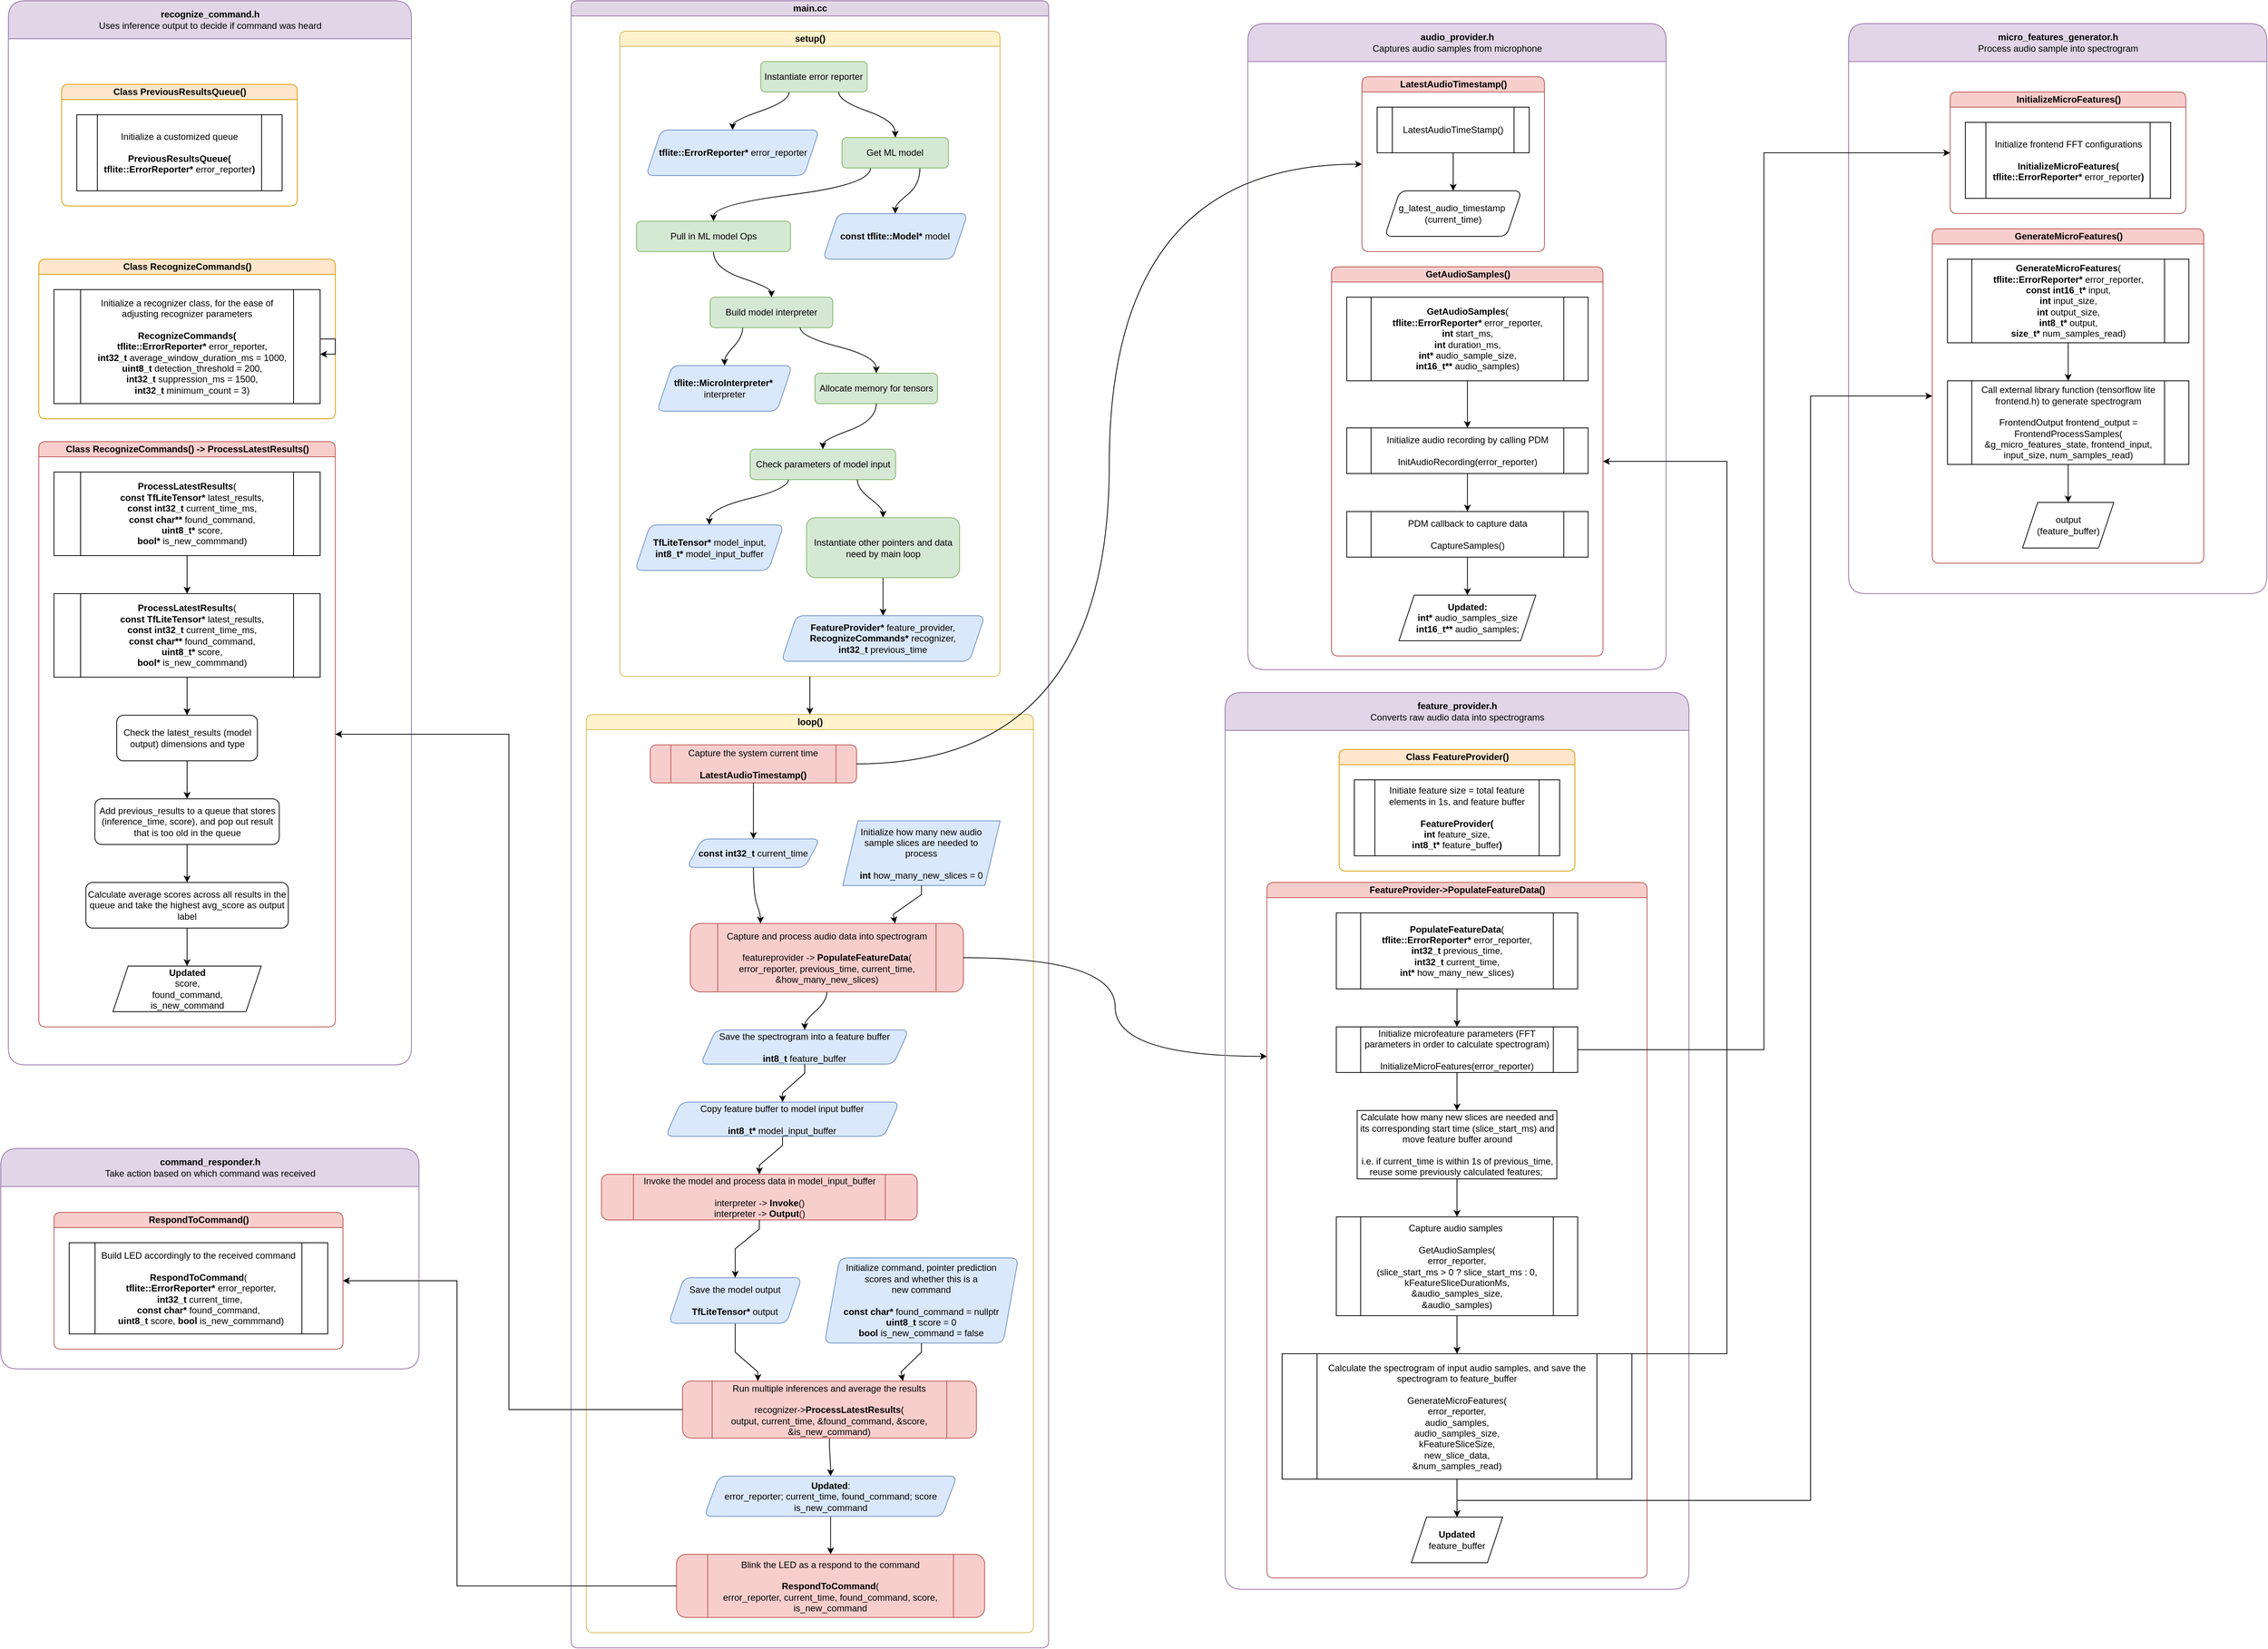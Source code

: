 <mxfile version="13.9.7" type="github" pages="2">
  <diagram id="BdJFewWl0ucDXXYkBtNL" name="Page-1">
    <mxGraphModel dx="4405" dy="1905" grid="1" gridSize="10" guides="1" tooltips="1" connect="1" arrows="1" fold="1" page="1" pageScale="1" pageWidth="850" pageHeight="1100" math="0" shadow="0">
      <root>
        <mxCell id="0" />
        <mxCell id="1" parent="0" />
        <mxCell id="KxusaVbQvA8CLVQLILRV-35" value="main.cc" style="swimlane;html=1;startSize=20;horizontal=1;childLayout=flowLayout;flowOrientation=north;resizable=0;interRankCellSpacing=50;containerType=tree;fillColor=#e1d5e7;strokeColor=#9673a6;rounded=1;" parent="1" vertex="1">
          <mxGeometry x="60" y="30" width="628" height="2167" as="geometry">
            <mxRectangle x="170" y="70" width="80" height="20" as="alternateBounds" />
          </mxGeometry>
        </mxCell>
        <mxCell id="KxusaVbQvA8CLVQLILRV-48" value="setup()" style="swimlane;html=1;startSize=20;horizontal=1;childLayout=flowLayout;flowOrientation=north;resizable=0;interRankCellSpacing=50;containerType=tree;direction=east;flipH=0;flipV=0;fillColor=#fff2cc;strokeColor=#d6b656;rounded=1;" parent="KxusaVbQvA8CLVQLILRV-35" vertex="1">
          <mxGeometry x="64" y="40" width="500" height="849" as="geometry">
            <mxRectangle x="20" y="40" width="70" height="20" as="alternateBounds" />
          </mxGeometry>
        </mxCell>
        <mxCell id="KxusaVbQvA8CLVQLILRV-151" style="edgeStyle=orthogonalEdgeStyle;orthogonalLoop=1;jettySize=auto;html=1;noEdgeStyle=1;orthogonal=1;curved=1;" parent="KxusaVbQvA8CLVQLILRV-48" source="KxusaVbQvA8CLVQLILRV-49" target="KxusaVbQvA8CLVQLILRV-150" edge="1">
          <mxGeometry relative="1" as="geometry">
            <Array as="points">
              <mxPoint x="222.85" y="92" />
              <mxPoint x="148.435" y="118" />
            </Array>
          </mxGeometry>
        </mxCell>
        <mxCell id="KxusaVbQvA8CLVQLILRV-49" value="Instantiate&amp;nbsp;error reporter" style="whiteSpace=wrap;html=1;imageAspect=1;fillColor=#d5e8d4;strokeColor=#82b366;rounded=1;" parent="KxusaVbQvA8CLVQLILRV-48" vertex="1">
          <mxGeometry x="185.35" y="40" width="140" height="40" as="geometry" />
        </mxCell>
        <mxCell id="KxusaVbQvA8CLVQLILRV-102" style="edgeStyle=orthogonalEdgeStyle;orthogonalLoop=1;jettySize=auto;html=1;noEdgeStyle=1;orthogonal=1;curved=1;" parent="KxusaVbQvA8CLVQLILRV-48" source="KxusaVbQvA8CLVQLILRV-75" target="KxusaVbQvA8CLVQLILRV-78" edge="1">
          <mxGeometry relative="1" as="geometry">
            <Array as="points">
              <mxPoint x="123.275" y="312" />
              <mxPoint x="199.475" y="338" />
            </Array>
          </mxGeometry>
        </mxCell>
        <mxCell id="KxusaVbQvA8CLVQLILRV-75" value="Pull in ML model Ops" style="whiteSpace=wrap;html=1;imageAspect=1;fillColor=#d5e8d4;strokeColor=#82b366;rounded=1;" parent="KxusaVbQvA8CLVQLILRV-48" vertex="1">
          <mxGeometry x="22.025" y="250" width="202.5" height="40" as="geometry" />
        </mxCell>
        <mxCell id="KxusaVbQvA8CLVQLILRV-160" style="edgeStyle=orthogonalEdgeStyle;orthogonalLoop=1;jettySize=auto;html=1;noEdgeStyle=1;orthogonal=1;curved=1;" parent="KxusaVbQvA8CLVQLILRV-48" source="KxusaVbQvA8CLVQLILRV-78" target="KxusaVbQvA8CLVQLILRV-159" edge="1">
          <mxGeometry relative="1" as="geometry">
            <Array as="points">
              <mxPoint x="161.663" y="402" />
              <mxPoint x="137.81" y="428" />
            </Array>
          </mxGeometry>
        </mxCell>
        <mxCell id="KxusaVbQvA8CLVQLILRV-78" value="Build model interpreter" style="whiteSpace=wrap;html=1;direction=west;imageAspect=1;fillColor=#d5e8d4;strokeColor=#82b366;rounded=1;" parent="KxusaVbQvA8CLVQLILRV-48" vertex="1">
          <mxGeometry x="118.85" y="350" width="161.25" height="40" as="geometry" />
        </mxCell>
        <mxCell id="KxusaVbQvA8CLVQLILRV-90" value="" style="edgeStyle=orthogonalEdgeStyle;orthogonalLoop=1;jettySize=auto;html=1;noEdgeStyle=1;orthogonal=1;curved=1;" parent="KxusaVbQvA8CLVQLILRV-48" source="KxusaVbQvA8CLVQLILRV-49" target="KxusaVbQvA8CLVQLILRV-91" edge="1">
          <mxGeometry relative="1" as="geometry">
            <Array as="points">
              <mxPoint x="287.85" y="92" />
              <mxPoint x="362.265" y="118" />
            </Array>
          </mxGeometry>
        </mxCell>
        <mxCell id="KxusaVbQvA8CLVQLILRV-101" style="edgeStyle=orthogonalEdgeStyle;orthogonalLoop=1;jettySize=auto;html=1;entryX=0.5;entryY=0;entryDx=0;entryDy=0;noEdgeStyle=1;orthogonal=1;curved=1;" parent="KxusaVbQvA8CLVQLILRV-48" source="KxusaVbQvA8CLVQLILRV-91" target="KxusaVbQvA8CLVQLILRV-75" edge="1">
          <mxGeometry relative="1" as="geometry">
            <Array as="points">
              <mxPoint x="329.765" y="202" />
              <mxPoint x="123.275" y="228" />
            </Array>
          </mxGeometry>
        </mxCell>
        <mxCell id="KxusaVbQvA8CLVQLILRV-158" style="edgeStyle=orthogonalEdgeStyle;orthogonalLoop=1;jettySize=auto;html=1;noEdgeStyle=1;orthogonal=1;curved=1;" parent="KxusaVbQvA8CLVQLILRV-48" source="KxusaVbQvA8CLVQLILRV-91" target="KxusaVbQvA8CLVQLILRV-156" edge="1">
          <mxGeometry relative="1" as="geometry">
            <Array as="points">
              <mxPoint x="394.765" y="202" />
              <mxPoint x="362.265" y="228" />
            </Array>
          </mxGeometry>
        </mxCell>
        <mxCell id="KxusaVbQvA8CLVQLILRV-91" value="Get ML model" style="whiteSpace=wrap;html=1;imageAspect=1;fillColor=#d5e8d4;strokeColor=#82b366;rounded=1;" parent="KxusaVbQvA8CLVQLILRV-48" vertex="1">
          <mxGeometry x="292.265" y="140" width="140" height="40" as="geometry" />
        </mxCell>
        <mxCell id="KxusaVbQvA8CLVQLILRV-110" style="edgeStyle=orthogonalEdgeStyle;orthogonalLoop=1;jettySize=auto;html=1;noEdgeStyle=1;orthogonal=1;curved=1;" parent="KxusaVbQvA8CLVQLILRV-48" source="KxusaVbQvA8CLVQLILRV-78" target="KxusaVbQvA8CLVQLILRV-111" edge="1">
          <mxGeometry relative="1" as="geometry">
            <mxPoint x="4309.23" y="7710" as="sourcePoint" />
            <Array as="points">
              <mxPoint x="237.288" y="402" />
              <mxPoint x="337.34" y="428" />
            </Array>
          </mxGeometry>
        </mxCell>
        <mxCell id="KxusaVbQvA8CLVQLILRV-111" value="Allocate memory for tensors" style="whiteSpace=wrap;html=1;direction=west;imageAspect=1;fillColor=#d5e8d4;strokeColor=#82b366;rounded=1;" parent="KxusaVbQvA8CLVQLILRV-48" vertex="1">
          <mxGeometry x="256.715" y="450" width="161.25" height="40" as="geometry" />
        </mxCell>
        <mxCell id="KxusaVbQvA8CLVQLILRV-112" style="edgeStyle=orthogonalEdgeStyle;orthogonalLoop=1;jettySize=auto;html=1;noEdgeStyle=1;orthogonal=1;curved=1;" parent="KxusaVbQvA8CLVQLILRV-48" source="KxusaVbQvA8CLVQLILRV-111" target="KxusaVbQvA8CLVQLILRV-113" edge="1">
          <mxGeometry relative="1" as="geometry">
            <mxPoint x="4289.23" y="7760" as="sourcePoint" />
            <Array as="points">
              <mxPoint x="337.34" y="512" />
              <mxPoint x="267.132" y="538" />
            </Array>
          </mxGeometry>
        </mxCell>
        <mxCell id="KxusaVbQvA8CLVQLILRV-163" style="edgeStyle=orthogonalEdgeStyle;orthogonalLoop=1;jettySize=auto;html=1;noEdgeStyle=1;orthogonal=1;curved=1;" parent="KxusaVbQvA8CLVQLILRV-48" source="KxusaVbQvA8CLVQLILRV-113" target="KxusaVbQvA8CLVQLILRV-161" edge="1">
          <mxGeometry relative="1" as="geometry">
            <Array as="points">
              <mxPoint x="221.819" y="602" />
              <mxPoint x="117.81" y="628" />
            </Array>
          </mxGeometry>
        </mxCell>
        <mxCell id="KxusaVbQvA8CLVQLILRV-113" value="Check parameters of model input" style="whiteSpace=wrap;html=1;direction=west;imageAspect=1;fillColor=#d5e8d4;strokeColor=#82b366;rounded=1;" parent="KxusaVbQvA8CLVQLILRV-48" vertex="1">
          <mxGeometry x="171.507" y="550" width="191.25" height="40" as="geometry" />
        </mxCell>
        <mxCell id="KxusaVbQvA8CLVQLILRV-114" style="edgeStyle=orthogonalEdgeStyle;orthogonalLoop=1;jettySize=auto;html=1;noEdgeStyle=1;orthogonal=1;curved=1;" parent="KxusaVbQvA8CLVQLILRV-48" source="KxusaVbQvA8CLVQLILRV-113" target="KxusaVbQvA8CLVQLILRV-115" edge="1">
          <mxGeometry relative="1" as="geometry">
            <mxPoint x="4269.23" y="7810" as="sourcePoint" />
            <Array as="points">
              <mxPoint x="312.444" y="602" />
              <mxPoint x="346.245" y="628" />
            </Array>
          </mxGeometry>
        </mxCell>
        <mxCell id="KxusaVbQvA8CLVQLILRV-165" style="edgeStyle=orthogonalEdgeStyle;orthogonalLoop=1;jettySize=auto;html=1;noEdgeStyle=1;orthogonal=1;curved=1;" parent="KxusaVbQvA8CLVQLILRV-48" source="KxusaVbQvA8CLVQLILRV-115" target="KxusaVbQvA8CLVQLILRV-164" edge="1">
          <mxGeometry relative="1" as="geometry">
            <Array as="points">
              <mxPoint x="346.245" y="731" />
              <mxPoint x="346.245" y="757" />
            </Array>
          </mxGeometry>
        </mxCell>
        <mxCell id="KxusaVbQvA8CLVQLILRV-115" value="Instantiate other pointers and data need by main loop" style="html=1;direction=west;whiteSpace=wrap;imageAspect=1;fillColor=#d5e8d4;strokeColor=#82b366;rounded=1;" parent="KxusaVbQvA8CLVQLILRV-48" vertex="1">
          <mxGeometry x="245.62" y="640" width="201.25" height="79" as="geometry" />
        </mxCell>
        <mxCell id="KxusaVbQvA8CLVQLILRV-150" value="&lt;b&gt;tflite::ErrorReporter* &lt;/b&gt;error_reporter" style="shape=parallelogram;perimeter=parallelogramPerimeter;whiteSpace=wrap;html=1;fixedSize=1;fillColor=#dae8fc;strokeColor=#6c8ebf;rounded=1;" parent="KxusaVbQvA8CLVQLILRV-48" vertex="1">
          <mxGeometry x="34.605" y="130" width="227.66" height="60" as="geometry" />
        </mxCell>
        <mxCell id="KxusaVbQvA8CLVQLILRV-156" value="&lt;b&gt;const tflite::Model*&lt;/b&gt; model" style="shape=parallelogram;perimeter=parallelogramPerimeter;whiteSpace=wrap;html=1;fixedSize=1;fillColor=#dae8fc;strokeColor=#6c8ebf;rounded=1;" parent="KxusaVbQvA8CLVQLILRV-48" vertex="1">
          <mxGeometry x="267.105" y="240" width="190.32" height="60" as="geometry" />
        </mxCell>
        <mxCell id="KxusaVbQvA8CLVQLILRV-159" value="&lt;b&gt;tflite::MicroInterpreter*&amp;nbsp;&lt;br&gt;&lt;/b&gt;interpreter" style="shape=parallelogram;perimeter=parallelogramPerimeter;whiteSpace=wrap;html=1;fixedSize=1;fillColor=#dae8fc;strokeColor=#6c8ebf;rounded=1;" parent="KxusaVbQvA8CLVQLILRV-48" vertex="1">
          <mxGeometry x="48.905" y="440" width="177.81" height="60" as="geometry" />
        </mxCell>
        <mxCell id="KxusaVbQvA8CLVQLILRV-161" value="&lt;b&gt;TfLiteTensor*&lt;/b&gt; model_input,&lt;br&gt;&lt;b&gt;int8_t*&lt;/b&gt; model_input_buffer" style="shape=parallelogram;perimeter=parallelogramPerimeter;whiteSpace=wrap;html=1;fixedSize=1;fillColor=#dae8fc;strokeColor=#6c8ebf;rounded=1;" parent="KxusaVbQvA8CLVQLILRV-48" vertex="1">
          <mxGeometry x="20" y="649.5" width="195.62" height="60" as="geometry" />
        </mxCell>
        <mxCell id="KxusaVbQvA8CLVQLILRV-164" value="&lt;b&gt;FeatureProvider*&lt;/b&gt; feature_provider,&lt;br&gt;&lt;b&gt;RecognizeCommands*&lt;/b&gt; recognizer,&lt;br&gt;&lt;b&gt;int32_t&lt;/b&gt; previous_time" style="shape=parallelogram;perimeter=parallelogramPerimeter;whiteSpace=wrap;html=1;fixedSize=1;fillColor=#dae8fc;strokeColor=#6c8ebf;rounded=1;" parent="KxusaVbQvA8CLVQLILRV-48" vertex="1">
          <mxGeometry x="212.49" y="769" width="267.51" height="60" as="geometry" />
        </mxCell>
        <mxCell id="oJmprfa5DRlbVGLE-ODA-128" value="" style="edgeStyle=orthogonalEdgeStyle;rounded=0;orthogonalLoop=1;jettySize=auto;html=1;noEdgeStyle=1;orthogonal=1;" edge="1" source="KxusaVbQvA8CLVQLILRV-48" target="oJmprfa5DRlbVGLE-ODA-129" parent="KxusaVbQvA8CLVQLILRV-35">
          <mxGeometry relative="1" as="geometry">
            <Array as="points">
              <mxPoint x="314" y="901" />
              <mxPoint x="314" y="927" />
            </Array>
          </mxGeometry>
        </mxCell>
        <mxCell id="oJmprfa5DRlbVGLE-ODA-129" value="loop()" style="swimlane;html=1;startSize=20;horizontal=1;childLayout=flowLayout;flowOrientation=north;resizable=0;interRankCellSpacing=50;containerType=tree;direction=east;flipH=0;flipV=0;fillColor=#fff2cc;strokeColor=#d6b656;rounded=1;" vertex="1" parent="KxusaVbQvA8CLVQLILRV-35">
          <mxGeometry x="20" y="939" width="588" height="1208" as="geometry">
            <mxRectangle x="235" y="939" width="70" height="20" as="alternateBounds" />
          </mxGeometry>
        </mxCell>
        <mxCell id="KxusaVbQvA8CLVQLILRV-132" value="Capture the system current time&lt;br&gt;&lt;br&gt;&lt;b&gt;LatestAudioTimestamp()&lt;/b&gt;" style="shape=process;whiteSpace=wrap;html=1;backgroundOutline=1;fillColor=#f8cecc;strokeColor=#b85450;rounded=1;" parent="oJmprfa5DRlbVGLE-ODA-129" vertex="1">
          <mxGeometry x="84.165" y="40" width="271.25" height="50" as="geometry" />
        </mxCell>
        <mxCell id="KxusaVbQvA8CLVQLILRV-137" value="&lt;b&gt;const int32_t&lt;/b&gt; current_time" style="shape=parallelogram;perimeter=parallelogramPerimeter;whiteSpace=wrap;html=1;fixedSize=1;fillColor=#dae8fc;strokeColor=#6c8ebf;rounded=1;" parent="oJmprfa5DRlbVGLE-ODA-129" vertex="1">
          <mxGeometry x="132.29" y="163.75" width="175" height="37.5" as="geometry" />
        </mxCell>
        <mxCell id="oJmprfa5DRlbVGLE-ODA-47" value="Initialize how many new audio &lt;br&gt;sample slices are needed to &lt;br&gt;process&lt;br&gt;&lt;b&gt;&lt;br&gt;int&lt;/b&gt;&lt;span&gt;&amp;nbsp;how_many_new_slices = 0&lt;/span&gt;" style="shape=parallelogram;perimeter=parallelogramPerimeter;whiteSpace=wrap;html=1;fixedSize=1;fillColor=#dae8fc;strokeColor=#6c8ebf;" vertex="1" parent="oJmprfa5DRlbVGLE-ODA-129">
          <mxGeometry x="337.29" y="140" width="206.88" height="85" as="geometry" />
        </mxCell>
        <mxCell id="KxusaVbQvA8CLVQLILRV-142" value="Capture and process audio data into spectrogram&lt;br&gt;&lt;br&gt;featureprovider -&amp;gt; &lt;b&gt;PopulateFeatureData&lt;/b&gt;(&lt;br&gt;error_reporter, previous_time, current_time, &amp;amp;how_many_new_slices)" style="shape=process;whiteSpace=wrap;html=1;backgroundOutline=1;fillColor=#f8cecc;strokeColor=#b85450;rounded=1;" parent="oJmprfa5DRlbVGLE-ODA-129" vertex="1">
          <mxGeometry x="136.762" y="275" width="359.18" height="90" as="geometry" />
        </mxCell>
        <mxCell id="KxusaVbQvA8CLVQLILRV-146" value="Save the spectrogram into a feature buffer&lt;br&gt;&lt;b&gt;&lt;br&gt;int8_t&lt;/b&gt; feature_buffer" style="shape=parallelogram;perimeter=parallelogramPerimeter;whiteSpace=wrap;html=1;fixedSize=1;fillColor=#dae8fc;strokeColor=#6c8ebf;rounded=1;" parent="oJmprfa5DRlbVGLE-ODA-129" vertex="1">
          <mxGeometry x="150.325" y="415" width="273.76" height="45" as="geometry" />
        </mxCell>
        <mxCell id="oJmprfa5DRlbVGLE-ODA-39" value="Copy feature buffer to model input buffer&lt;br&gt;&lt;b&gt;&lt;br&gt;int8_t*&lt;/b&gt; model_input_buffer" style="shape=parallelogram;perimeter=parallelogramPerimeter;whiteSpace=wrap;html=1;fixedSize=1;fillColor=#dae8fc;strokeColor=#6c8ebf;rounded=1;" vertex="1" parent="oJmprfa5DRlbVGLE-ODA-129">
          <mxGeometry x="104.414" y="510" width="307.29" height="45" as="geometry" />
        </mxCell>
        <mxCell id="oJmprfa5DRlbVGLE-ODA-27" value="Invoke the model and process data in model_input_buffer&lt;br&gt;&lt;br&gt;interpreter -&amp;gt; &lt;b&gt;Invoke&lt;/b&gt;()&lt;br&gt;interpreter -&amp;gt;&amp;nbsp;&lt;b&gt;Output&lt;/b&gt;&lt;font color=&quot;#660000&quot;&gt;(&lt;/font&gt;)" style="shape=process;whiteSpace=wrap;html=1;backgroundOutline=1;fillColor=#f8cecc;strokeColor=#b85450;rounded=1;" vertex="1" parent="oJmprfa5DRlbVGLE-ODA-129">
          <mxGeometry x="20" y="605" width="415.17" height="60" as="geometry" />
        </mxCell>
        <mxCell id="oJmprfa5DRlbVGLE-ODA-158" style="edgeStyle=orthogonalEdgeStyle;rounded=0;orthogonalLoop=1;jettySize=auto;html=1;noEdgeStyle=1;orthogonal=1;" edge="1" parent="oJmprfa5DRlbVGLE-ODA-129" source="oJmprfa5DRlbVGLE-ODA-33" target="oJmprfa5DRlbVGLE-ODA-157">
          <mxGeometry relative="1" as="geometry">
            <Array as="points">
              <mxPoint x="195.85" y="839" />
              <mxPoint x="225.65" y="865" />
            </Array>
          </mxGeometry>
        </mxCell>
        <mxCell id="oJmprfa5DRlbVGLE-ODA-33" value="Save the model output&lt;br&gt;&lt;br&gt;&lt;b&gt;TfLiteTensor*&amp;nbsp;&lt;/b&gt;output" style="shape=parallelogram;perimeter=parallelogramPerimeter;whiteSpace=wrap;html=1;fixedSize=1;fillColor=#dae8fc;strokeColor=#6c8ebf;rounded=1;" vertex="1" parent="oJmprfa5DRlbVGLE-ODA-129">
          <mxGeometry x="108.35" y="741" width="175" height="60" as="geometry" />
        </mxCell>
        <mxCell id="KxusaVbQvA8CLVQLILRV-138" style="edgeStyle=orthogonalEdgeStyle;orthogonalLoop=1;jettySize=auto;html=1;noEdgeStyle=1;orthogonal=1;curved=1;" parent="oJmprfa5DRlbVGLE-ODA-129" source="KxusaVbQvA8CLVQLILRV-132" target="KxusaVbQvA8CLVQLILRV-137" edge="1">
          <mxGeometry relative="1" as="geometry">
            <Array as="points">
              <mxPoint x="219.79" y="102" />
              <mxPoint x="219.79" y="128" />
            </Array>
          </mxGeometry>
        </mxCell>
        <mxCell id="KxusaVbQvA8CLVQLILRV-143" style="edgeStyle=orthogonalEdgeStyle;orthogonalLoop=1;jettySize=auto;html=1;noEdgeStyle=1;orthogonal=1;curved=1;" parent="oJmprfa5DRlbVGLE-ODA-129" source="KxusaVbQvA8CLVQLILRV-137" target="KxusaVbQvA8CLVQLILRV-142" edge="1">
          <mxGeometry relative="1" as="geometry">
            <Array as="points">
              <mxPoint x="219.79" y="237" />
              <mxPoint x="229.057" y="263" />
            </Array>
          </mxGeometry>
        </mxCell>
        <mxCell id="oJmprfa5DRlbVGLE-ODA-48" style="edgeStyle=orthogonalEdgeStyle;rounded=0;orthogonalLoop=1;jettySize=auto;html=1;entryX=0.75;entryY=0;entryDx=0;entryDy=0;noEdgeStyle=1;orthogonal=1;" edge="1" parent="oJmprfa5DRlbVGLE-ODA-129" source="oJmprfa5DRlbVGLE-ODA-47" target="KxusaVbQvA8CLVQLILRV-142">
          <mxGeometry relative="1" as="geometry">
            <Array as="points">
              <mxPoint x="440.73" y="237" />
              <mxPoint x="403.647" y="263" />
            </Array>
          </mxGeometry>
        </mxCell>
        <mxCell id="KxusaVbQvA8CLVQLILRV-147" style="edgeStyle=orthogonalEdgeStyle;orthogonalLoop=1;jettySize=auto;html=1;noEdgeStyle=1;orthogonal=1;curved=1;" parent="oJmprfa5DRlbVGLE-ODA-129" source="KxusaVbQvA8CLVQLILRV-142" target="KxusaVbQvA8CLVQLILRV-146" edge="1">
          <mxGeometry relative="1" as="geometry">
            <Array as="points">
              <mxPoint x="316.352" y="377" />
              <mxPoint x="287.205" y="403" />
            </Array>
          </mxGeometry>
        </mxCell>
        <mxCell id="oJmprfa5DRlbVGLE-ODA-28" style="edgeStyle=orthogonalEdgeStyle;rounded=0;orthogonalLoop=1;jettySize=auto;html=1;noEdgeStyle=1;orthogonal=1;" edge="1" parent="oJmprfa5DRlbVGLE-ODA-129" source="KxusaVbQvA8CLVQLILRV-146" target="oJmprfa5DRlbVGLE-ODA-39">
          <mxGeometry relative="1" as="geometry">
            <mxPoint x="10742.027" y="10050" as="targetPoint" />
            <Array as="points">
              <mxPoint x="287.205" y="472" />
              <mxPoint x="258.059" y="498" />
            </Array>
          </mxGeometry>
        </mxCell>
        <mxCell id="oJmprfa5DRlbVGLE-ODA-46" style="edgeStyle=orthogonalEdgeStyle;rounded=0;orthogonalLoop=1;jettySize=auto;html=1;noEdgeStyle=1;orthogonal=1;" edge="1" parent="oJmprfa5DRlbVGLE-ODA-129" source="oJmprfa5DRlbVGLE-ODA-39" target="oJmprfa5DRlbVGLE-ODA-27">
          <mxGeometry relative="1" as="geometry">
            <Array as="points">
              <mxPoint x="258.059" y="567" />
              <mxPoint x="227.585" y="593" />
            </Array>
          </mxGeometry>
        </mxCell>
        <mxCell id="oJmprfa5DRlbVGLE-ODA-29" style="edgeStyle=orthogonalEdgeStyle;rounded=0;orthogonalLoop=1;jettySize=auto;html=1;noEdgeStyle=1;orthogonal=1;entryX=0.5;entryY=0;entryDx=0;entryDy=0;" edge="1" target="oJmprfa5DRlbVGLE-ODA-33" source="oJmprfa5DRlbVGLE-ODA-27" parent="oJmprfa5DRlbVGLE-ODA-129">
          <mxGeometry relative="1" as="geometry">
            <mxPoint x="11147.027" y="11305" as="sourcePoint" />
            <Array as="points">
              <mxPoint x="227.585" y="677" />
              <mxPoint x="195.85" y="703" />
            </Array>
          </mxGeometry>
        </mxCell>
        <mxCell id="oJmprfa5DRlbVGLE-ODA-165" style="edgeStyle=orthogonalEdgeStyle;rounded=0;orthogonalLoop=1;jettySize=auto;html=1;noEdgeStyle=1;orthogonal=1;" edge="1" parent="oJmprfa5DRlbVGLE-ODA-129" source="oJmprfa5DRlbVGLE-ODA-157" target="oJmprfa5DRlbVGLE-ODA-163">
          <mxGeometry relative="1" as="geometry">
            <Array as="points">
              <mxPoint x="319.767" y="964" />
              <mxPoint x="321.244" y="990" />
            </Array>
          </mxGeometry>
        </mxCell>
        <mxCell id="oJmprfa5DRlbVGLE-ODA-157" value="Run multiple inferences and average the results&lt;br&gt;&lt;br&gt;recognizer-&amp;gt;&lt;b&gt;ProcessLatestResults&lt;/b&gt;(&lt;br&gt;output, current_time, &amp;amp;found_command, &amp;amp;score, &amp;amp;is_new_command)" style="shape=process;whiteSpace=wrap;html=1;backgroundOutline=1;fillColor=#f8cecc;strokeColor=#b85450;rounded=1;" vertex="1" parent="oJmprfa5DRlbVGLE-ODA-129">
          <mxGeometry x="126.532" y="877" width="386.47" height="75" as="geometry" />
        </mxCell>
        <mxCell id="oJmprfa5DRlbVGLE-ODA-160" style="edgeStyle=orthogonalEdgeStyle;rounded=0;orthogonalLoop=1;jettySize=auto;html=1;entryX=0.75;entryY=0;entryDx=0;entryDy=0;noEdgeStyle=1;orthogonal=1;" edge="1" parent="oJmprfa5DRlbVGLE-ODA-129" source="oJmprfa5DRlbVGLE-ODA-159" target="oJmprfa5DRlbVGLE-ODA-157">
          <mxGeometry relative="1" as="geometry">
            <Array as="points">
              <mxPoint x="440.73" y="839" />
              <mxPoint x="413.885" y="865" />
            </Array>
          </mxGeometry>
        </mxCell>
        <mxCell id="oJmprfa5DRlbVGLE-ODA-159" value="Initialize command, pointer prediction &lt;br&gt;scores and whether this is a &lt;br&gt;new command&lt;br&gt;&lt;br&gt;&lt;b&gt;const char* &lt;/b&gt;found_command = nullptr&lt;br&gt;&lt;b&gt;uint8_t &lt;/b&gt;score = 0&lt;br&gt;&lt;b&gt;bool &lt;/b&gt;is_new_command = false" style="shape=parallelogram;perimeter=parallelogramPerimeter;whiteSpace=wrap;html=1;fixedSize=1;fillColor=#dae8fc;strokeColor=#6c8ebf;rounded=1;" vertex="1" parent="oJmprfa5DRlbVGLE-ODA-129">
          <mxGeometry x="313.35" y="715" width="254.76" height="112" as="geometry" />
        </mxCell>
        <mxCell id="oJmprfa5DRlbVGLE-ODA-167" style="edgeStyle=orthogonalEdgeStyle;rounded=0;orthogonalLoop=1;jettySize=auto;html=1;noEdgeStyle=1;orthogonal=1;" edge="1" parent="oJmprfa5DRlbVGLE-ODA-129" source="oJmprfa5DRlbVGLE-ODA-163" target="oJmprfa5DRlbVGLE-ODA-166">
          <mxGeometry relative="1" as="geometry">
            <Array as="points">
              <mxPoint x="321.244" y="1067" />
              <mxPoint x="321.244" y="1093" />
            </Array>
          </mxGeometry>
        </mxCell>
        <mxCell id="oJmprfa5DRlbVGLE-ODA-163" value="&lt;b&gt;Updated&lt;/b&gt;:&lt;br&gt;error_reporter; current_time, found_command; score&lt;br&gt;is_new_command" style="shape=parallelogram;perimeter=parallelogramPerimeter;whiteSpace=wrap;html=1;fixedSize=1;fillColor=#dae8fc;strokeColor=#6c8ebf;rounded=1;" vertex="1" parent="oJmprfa5DRlbVGLE-ODA-129">
          <mxGeometry x="154.989" y="1002" width="332.51" height="53" as="geometry" />
        </mxCell>
        <mxCell id="oJmprfa5DRlbVGLE-ODA-166" value="Blink the LED as a respond to the command&lt;br&gt;&lt;br&gt;&lt;b&gt;RespondToCommand&lt;/b&gt;( &lt;br&gt;error_reporter, current_time, found_command, score, is_new_command" style="shape=process;whiteSpace=wrap;html=1;backgroundOutline=1;fillColor=#f8cecc;strokeColor=#b85450;rounded=1;" vertex="1" parent="oJmprfa5DRlbVGLE-ODA-129">
          <mxGeometry x="118.639" y="1105" width="405.21" height="83" as="geometry" />
        </mxCell>
        <mxCell id="Z6s_irhGgKES5QOKB3Jn-21" value="audio_provider.h&lt;br&gt;&lt;span style=&quot;font-weight: normal&quot;&gt;Captures audio samples from microphone&lt;/span&gt;" style="swimlane;html=1;startSize=50;horizontal=1;containerType=tree;align=center;fillColor=#e1d5e7;strokeColor=#9673a6;rounded=1;" parent="1" vertex="1">
          <mxGeometry x="950" y="60" width="550" height="850" as="geometry">
            <mxRectangle x="870" y="80" width="130" height="20" as="alternateBounds" />
          </mxGeometry>
        </mxCell>
        <mxCell id="Z6s_irhGgKES5QOKB3Jn-37" value="LatestAudioTimestamp()" style="swimlane;html=1;startSize=20;horizontal=1;childLayout=flowLayout;flowOrientation=north;resizable=0;interRankCellSpacing=50;containerType=tree;align=center;fillColor=#f8cecc;strokeColor=#b85450;rounded=1;" parent="Z6s_irhGgKES5QOKB3Jn-21" vertex="1">
          <mxGeometry x="150" y="70" width="240" height="230" as="geometry">
            <mxRectangle x="30" y="45" width="170" height="20" as="alternateBounds" />
          </mxGeometry>
        </mxCell>
        <mxCell id="Z6s_irhGgKES5QOKB3Jn-50" value="g_latest_audio_timestamp&amp;nbsp;&lt;br&gt;(current_time)" style="shape=parallelogram;perimeter=parallelogramPerimeter;whiteSpace=wrap;html=1;fixedSize=1;align=center;rounded=1;" parent="Z6s_irhGgKES5QOKB3Jn-37" vertex="1">
          <mxGeometry x="30" y="150" width="180" height="60" as="geometry" />
        </mxCell>
        <mxCell id="oJmprfa5DRlbVGLE-ODA-193" style="edgeStyle=orthogonalEdgeStyle;rounded=0;orthogonalLoop=1;jettySize=auto;html=1;entryX=0.5;entryY=0;entryDx=0;entryDy=0;noEdgeStyle=1;orthogonal=1;" edge="1" parent="Z6s_irhGgKES5QOKB3Jn-37" source="oJmprfa5DRlbVGLE-ODA-191" target="Z6s_irhGgKES5QOKB3Jn-50">
          <mxGeometry relative="1" as="geometry">
            <Array as="points">
              <mxPoint x="120" y="112" />
              <mxPoint x="120" y="138" />
            </Array>
          </mxGeometry>
        </mxCell>
        <mxCell id="oJmprfa5DRlbVGLE-ODA-191" value="LatestAudioTimeStamp()" style="shape=process;whiteSpace=wrap;html=1;backgroundOutline=1;" vertex="1" parent="Z6s_irhGgKES5QOKB3Jn-37">
          <mxGeometry x="20" y="40" width="200" height="60" as="geometry" />
        </mxCell>
        <mxCell id="Z6s_irhGgKES5QOKB3Jn-51" value="GetAudioSamples()" style="swimlane;html=1;startSize=20;horizontal=1;childLayout=flowLayout;flowOrientation=north;resizable=0;interRankCellSpacing=50;containerType=tree;align=center;fillColor=#f8cecc;strokeColor=#b85450;rounded=1;" parent="Z6s_irhGgKES5QOKB3Jn-21" vertex="1">
          <mxGeometry x="110" y="320" width="357" height="512" as="geometry">
            <mxRectangle x="30" y="105" width="140" height="20" as="alternateBounds" />
          </mxGeometry>
        </mxCell>
        <mxCell id="oJmprfa5DRlbVGLE-ODA-175" value="&lt;b&gt;GetAudioSamples&lt;/b&gt;(&lt;br&gt;&lt;b&gt;tflite::ErrorReporter*&amp;nbsp;&lt;/b&gt;error_reporter, &lt;br&gt;&lt;b&gt;int&amp;nbsp;&lt;/b&gt;start_ms, &lt;br&gt;&lt;b&gt;int&amp;nbsp;&lt;/b&gt;duration_ms, &lt;br&gt;&lt;b&gt;int*&amp;nbsp;&lt;/b&gt;audio_sample_size, &lt;br&gt;&lt;b&gt;int16_t**&amp;nbsp;&lt;/b&gt;audio_samples)" style="shape=process;whiteSpace=wrap;html=1;backgroundOutline=1;" vertex="1" parent="Z6s_irhGgKES5QOKB3Jn-51">
          <mxGeometry x="20" y="40" width="317.42" height="110" as="geometry" />
        </mxCell>
        <mxCell id="oJmprfa5DRlbVGLE-ODA-182" value="PDM callback to capture data&lt;br&gt;&lt;br&gt;CaptureSamples()" style="shape=process;whiteSpace=wrap;html=1;backgroundOutline=1;" vertex="1" parent="Z6s_irhGgKES5QOKB3Jn-51">
          <mxGeometry x="20" y="322" width="317.42" height="60" as="geometry" />
        </mxCell>
        <mxCell id="oJmprfa5DRlbVGLE-ODA-189" value="" style="edgeStyle=orthogonalEdgeStyle;rounded=0;orthogonalLoop=1;jettySize=auto;html=1;noEdgeStyle=1;orthogonal=1;" edge="1" source="oJmprfa5DRlbVGLE-ODA-175" target="oJmprfa5DRlbVGLE-ODA-190" parent="Z6s_irhGgKES5QOKB3Jn-51">
          <mxGeometry relative="1" as="geometry">
            <Array as="points">
              <mxPoint x="178.71" y="174" />
              <mxPoint x="178.71" y="200" />
            </Array>
          </mxGeometry>
        </mxCell>
        <mxCell id="oJmprfa5DRlbVGLE-ODA-196" style="edgeStyle=orthogonalEdgeStyle;rounded=0;orthogonalLoop=1;jettySize=auto;html=1;noEdgeStyle=1;orthogonal=1;" edge="1" parent="Z6s_irhGgKES5QOKB3Jn-51" source="oJmprfa5DRlbVGLE-ODA-190" target="oJmprfa5DRlbVGLE-ODA-182">
          <mxGeometry relative="1" as="geometry">
            <Array as="points">
              <mxPoint x="178.71" y="284" />
              <mxPoint x="178.71" y="310" />
            </Array>
          </mxGeometry>
        </mxCell>
        <mxCell id="oJmprfa5DRlbVGLE-ODA-190" value="Initialize audio recording by calling PDM&lt;br&gt;&lt;br&gt;InitAudioRecording(error_reporter)" style="shape=process;whiteSpace=wrap;html=1;backgroundOutline=1;" vertex="1" parent="Z6s_irhGgKES5QOKB3Jn-51">
          <mxGeometry x="20" y="212" width="317.42" height="60" as="geometry" />
        </mxCell>
        <mxCell id="oJmprfa5DRlbVGLE-ODA-229" value="&lt;b&gt;Updated:&lt;/b&gt;&lt;br&gt;&lt;b&gt;int*&amp;nbsp;&lt;/b&gt;audio_samples_size&lt;br&gt;&lt;b&gt;int16_t**&amp;nbsp;&lt;/b&gt;audio_samples;" style="shape=parallelogram;perimeter=parallelogramPerimeter;whiteSpace=wrap;html=1;fixedSize=1;" vertex="1" parent="Z6s_irhGgKES5QOKB3Jn-51">
          <mxGeometry x="88.71" y="432" width="180" height="60" as="geometry" />
        </mxCell>
        <mxCell id="oJmprfa5DRlbVGLE-ODA-231" style="edgeStyle=orthogonalEdgeStyle;rounded=0;orthogonalLoop=1;jettySize=auto;html=1;exitX=0.5;exitY=1;exitDx=0;exitDy=0;noEdgeStyle=1;orthogonal=1;" edge="1" parent="Z6s_irhGgKES5QOKB3Jn-51" source="oJmprfa5DRlbVGLE-ODA-182" target="oJmprfa5DRlbVGLE-ODA-229">
          <mxGeometry relative="1" as="geometry">
            <mxPoint x="318.7" y="528" as="sourcePoint" />
            <Array as="points">
              <mxPoint x="178.71" y="394" />
              <mxPoint x="178.71" y="420" />
            </Array>
          </mxGeometry>
        </mxCell>
        <mxCell id="cyaiVjHibA8pBzaHFcp4-7" style="edgeStyle=orthogonalEdgeStyle;orthogonalLoop=1;jettySize=auto;html=1;curved=1;entryX=0;entryY=0.25;entryDx=0;entryDy=0;" parent="1" source="KxusaVbQvA8CLVQLILRV-142" target="oJmprfa5DRlbVGLE-ODA-237" edge="1">
          <mxGeometry relative="1" as="geometry">
            <mxPoint x="890" y="1480" as="targetPoint" />
          </mxGeometry>
        </mxCell>
        <mxCell id="cyaiVjHibA8pBzaHFcp4-3" style="edgeStyle=orthogonalEdgeStyle;orthogonalLoop=1;jettySize=auto;html=1;entryX=0;entryY=0.5;entryDx=0;entryDy=0;backgroundOutline=0;snapToPoint=0;curved=1;" parent="1" source="KxusaVbQvA8CLVQLILRV-132" target="Z6s_irhGgKES5QOKB3Jn-37" edge="1">
          <mxGeometry relative="1" as="geometry" />
        </mxCell>
        <mxCell id="oJmprfa5DRlbVGLE-ODA-232" value="feature_provider.h&lt;br&gt;&lt;span style=&quot;font-weight: normal&quot;&gt;Converts raw audio data into spectrograms&lt;/span&gt;" style="swimlane;html=1;startSize=50;horizontal=1;containerType=tree;align=center;fillColor=#e1d5e7;strokeColor=#9673a6;rounded=1;" vertex="1" parent="1">
          <mxGeometry x="920" y="940" width="610" height="1180" as="geometry">
            <mxRectangle x="890" y="1040" width="130" height="20" as="alternateBounds" />
          </mxGeometry>
        </mxCell>
        <mxCell id="oJmprfa5DRlbVGLE-ODA-237" value="FeatureProvider-&amp;gt;PopulateFeatureData()" style="swimlane;html=1;startSize=20;horizontal=1;childLayout=flowLayout;flowOrientation=north;resizable=0;interRankCellSpacing=50;containerType=tree;align=center;fillColor=#f8cecc;strokeColor=#b85450;rounded=1;" vertex="1" parent="oJmprfa5DRlbVGLE-ODA-232">
          <mxGeometry x="55" y="250" width="500" height="915" as="geometry">
            <mxRectangle x="30" y="105" width="140" height="20" as="alternateBounds" />
          </mxGeometry>
        </mxCell>
        <mxCell id="oJmprfa5DRlbVGLE-ODA-238" value="&lt;b&gt;PopulateFeatureData&lt;/b&gt;(&lt;br&gt;&lt;b&gt;tflite::ErrorReporter*&amp;nbsp;&lt;/b&gt;error_reporter, &lt;br&gt;&lt;b&gt;int32_t &lt;/b&gt;previous_time, &lt;br&gt;&lt;b&gt;int32_t &lt;/b&gt;current_time,&lt;br&gt;&lt;b&gt;int* &lt;/b&gt;how_many_new_slices)" style="shape=process;whiteSpace=wrap;html=1;backgroundOutline=1;" vertex="1" parent="oJmprfa5DRlbVGLE-ODA-237">
          <mxGeometry x="91.29" y="40" width="317.42" height="100" as="geometry" />
        </mxCell>
        <mxCell id="oJmprfa5DRlbVGLE-ODA-240" value="" style="edgeStyle=orthogonalEdgeStyle;rounded=0;orthogonalLoop=1;jettySize=auto;html=1;noEdgeStyle=1;orthogonal=1;" edge="1" parent="oJmprfa5DRlbVGLE-ODA-237" source="oJmprfa5DRlbVGLE-ODA-238" target="oJmprfa5DRlbVGLE-ODA-242">
          <mxGeometry relative="1" as="geometry">
            <Array as="points">
              <mxPoint x="250.0" y="152" />
              <mxPoint x="250.0" y="178" />
            </Array>
          </mxGeometry>
        </mxCell>
        <mxCell id="3y68LWMNCUZTZ3VG7Q4g-6" style="edgeStyle=orthogonalEdgeStyle;rounded=0;orthogonalLoop=1;jettySize=auto;html=1;noEdgeStyle=1;orthogonal=1;" edge="1" parent="oJmprfa5DRlbVGLE-ODA-237" source="oJmprfa5DRlbVGLE-ODA-242" target="3y68LWMNCUZTZ3VG7Q4g-5">
          <mxGeometry relative="1" as="geometry">
            <Array as="points">
              <mxPoint x="250.0" y="262" />
              <mxPoint x="250" y="288" />
            </Array>
          </mxGeometry>
        </mxCell>
        <mxCell id="oJmprfa5DRlbVGLE-ODA-242" value="Initialize microfeature parameters (FFT parameters in order to calculate spectrogram)&lt;br&gt;&lt;br&gt;InitializeMicroFeatures(error_reporter)" style="shape=process;whiteSpace=wrap;html=1;backgroundOutline=1;" vertex="1" parent="oJmprfa5DRlbVGLE-ODA-237">
          <mxGeometry x="91.29" y="190" width="317.42" height="60" as="geometry" />
        </mxCell>
        <mxCell id="3y68LWMNCUZTZ3VG7Q4g-7" style="edgeStyle=orthogonalEdgeStyle;rounded=0;orthogonalLoop=1;jettySize=auto;html=1;entryX=0.5;entryY=0;entryDx=0;entryDy=0;noEdgeStyle=1;orthogonal=1;" edge="1" parent="oJmprfa5DRlbVGLE-ODA-237" source="3y68LWMNCUZTZ3VG7Q4g-5" target="3y68LWMNCUZTZ3VG7Q4g-8">
          <mxGeometry relative="1" as="geometry">
            <mxPoint x="450.494" y="850" as="targetPoint" />
            <Array as="points">
              <mxPoint x="250" y="402" />
              <mxPoint x="250.0" y="428" />
            </Array>
          </mxGeometry>
        </mxCell>
        <mxCell id="3y68LWMNCUZTZ3VG7Q4g-5" value="Calculate how many new slices are needed and its corresponding start time (slice_start_ms) and move feature buffer around&lt;br&gt;&amp;nbsp;&lt;br&gt;i.e. if current_time is within 1s of previous_time, reuse some previously calculated features;&amp;nbsp;" style="rounded=0;whiteSpace=wrap;html=1;align=center;" vertex="1" parent="oJmprfa5DRlbVGLE-ODA-237">
          <mxGeometry x="118.71" y="300" width="262.58" height="90" as="geometry" />
        </mxCell>
        <mxCell id="3y68LWMNCUZTZ3VG7Q4g-11" style="edgeStyle=orthogonalEdgeStyle;rounded=0;orthogonalLoop=1;jettySize=auto;html=1;entryX=0.5;entryY=0;entryDx=0;entryDy=0;noEdgeStyle=1;orthogonal=1;" edge="1" parent="oJmprfa5DRlbVGLE-ODA-237" source="3y68LWMNCUZTZ3VG7Q4g-8" target="3y68LWMNCUZTZ3VG7Q4g-9">
          <mxGeometry relative="1" as="geometry">
            <Array as="points">
              <mxPoint x="250.0" y="582" />
              <mxPoint x="250" y="608" />
            </Array>
          </mxGeometry>
        </mxCell>
        <mxCell id="3y68LWMNCUZTZ3VG7Q4g-8" value="Capture audio samples&amp;nbsp;&lt;br&gt;&lt;br&gt;GetAudioSamples(&lt;br&gt;error_reporter, &lt;br&gt;(slice_start_ms &amp;gt; 0 ? slice_start_ms : 0,&lt;br&gt;kFeatureSliceDurationMs, &lt;br&gt;&amp;amp;audio_samples_size,&lt;br&gt;&amp;amp;audio_samples)" style="shape=process;whiteSpace=wrap;html=1;backgroundOutline=1;" vertex="1" parent="oJmprfa5DRlbVGLE-ODA-237">
          <mxGeometry x="91.29" y="440" width="317.42" height="130" as="geometry" />
        </mxCell>
        <mxCell id="3y68LWMNCUZTZ3VG7Q4g-12" style="edgeStyle=orthogonalEdgeStyle;rounded=0;orthogonalLoop=1;jettySize=auto;html=1;entryX=0.5;entryY=0;entryDx=0;entryDy=0;noEdgeStyle=1;orthogonal=1;" edge="1" parent="oJmprfa5DRlbVGLE-ODA-237" source="3y68LWMNCUZTZ3VG7Q4g-9" target="3y68LWMNCUZTZ3VG7Q4g-10">
          <mxGeometry relative="1" as="geometry">
            <Array as="points">
              <mxPoint x="250" y="797" />
              <mxPoint x="250" y="823" />
            </Array>
          </mxGeometry>
        </mxCell>
        <mxCell id="3y68LWMNCUZTZ3VG7Q4g-9" value="Calculate the spectrogram of input audio samples, and save the spectrogram to feature_buffer&lt;br&gt;&lt;br&gt;GenerateMicroFeatures(&lt;br&gt;error_reporter, &lt;br&gt;audio_samples,&lt;br&gt;audio_samples_size, &lt;br&gt;kFeatureSliceSize,&lt;br&gt;new_slice_data,&lt;br&gt;&amp;amp;num_samples_read)" style="shape=process;whiteSpace=wrap;html=1;backgroundOutline=1;" vertex="1" parent="oJmprfa5DRlbVGLE-ODA-237">
          <mxGeometry x="20" y="620" width="460" height="165" as="geometry" />
        </mxCell>
        <mxCell id="3y68LWMNCUZTZ3VG7Q4g-10" value="&lt;b&gt;Updated&lt;/b&gt;&lt;br&gt;feature_buffer" style="shape=parallelogram;perimeter=parallelogramPerimeter;whiteSpace=wrap;html=1;fixedSize=1;align=center;" vertex="1" parent="oJmprfa5DRlbVGLE-ODA-237">
          <mxGeometry x="190" y="835" width="120" height="60" as="geometry" />
        </mxCell>
        <mxCell id="oJmprfa5DRlbVGLE-ODA-253" value="Class FeatureProvider()" style="swimlane;html=1;startSize=20;horizontal=1;childLayout=flowLayout;flowOrientation=north;resizable=0;interRankCellSpacing=50;containerType=tree;align=center;fillColor=#ffe6cc;strokeColor=#d79b00;rounded=1;" vertex="1" parent="oJmprfa5DRlbVGLE-ODA-232">
          <mxGeometry x="150" y="75" width="310" height="160" as="geometry">
            <mxRectangle x="30" y="105" width="140" height="20" as="alternateBounds" />
          </mxGeometry>
        </mxCell>
        <mxCell id="oJmprfa5DRlbVGLE-ODA-254" value="Initiate feature size = total feature elements in 1s, and feature buffer&lt;br&gt;&lt;b&gt;&lt;br&gt;FeatureProvider(&lt;/b&gt;&lt;br&gt;&lt;b&gt;int &lt;/b&gt;feature_size,&lt;br&gt;&lt;b&gt;int8_t* &lt;/b&gt;feature_buffer&lt;b&gt;)&lt;/b&gt;" style="shape=process;whiteSpace=wrap;html=1;backgroundOutline=1;" vertex="1" parent="oJmprfa5DRlbVGLE-ODA-253">
          <mxGeometry x="20" y="40" width="270" height="100" as="geometry" />
        </mxCell>
        <mxCell id="3y68LWMNCUZTZ3VG7Q4g-15" style="edgeStyle=orthogonalEdgeStyle;rounded=0;orthogonalLoop=1;jettySize=auto;html=1;" edge="1" parent="1" source="3y68LWMNCUZTZ3VG7Q4g-8">
          <mxGeometry relative="1" as="geometry">
            <mxPoint x="1417" y="636" as="targetPoint" />
            <Array as="points">
              <mxPoint x="1580" y="1810" />
              <mxPoint x="1580" y="636" />
            </Array>
          </mxGeometry>
        </mxCell>
        <mxCell id="3y68LWMNCUZTZ3VG7Q4g-16" value="micro_features_generator.h&lt;br&gt;&lt;span style=&quot;font-weight: 400&quot;&gt;Process audio sample into spectrogram&lt;/span&gt;" style="swimlane;html=1;startSize=50;horizontal=1;containerType=tree;align=center;fillColor=#e1d5e7;strokeColor=#9673a6;rounded=1;" vertex="1" parent="1">
          <mxGeometry x="1740" y="60" width="550" height="750" as="geometry">
            <mxRectangle x="870" y="80" width="130" height="20" as="alternateBounds" />
          </mxGeometry>
        </mxCell>
        <mxCell id="3y68LWMNCUZTZ3VG7Q4g-21" value="GenerateMicroFeatures()" style="swimlane;html=1;startSize=20;horizontal=1;childLayout=flowLayout;flowOrientation=north;resizable=0;interRankCellSpacing=50;containerType=tree;align=center;fillColor=#f8cecc;strokeColor=#b85450;rounded=1;" vertex="1" parent="3y68LWMNCUZTZ3VG7Q4g-16">
          <mxGeometry x="110" y="270" width="357" height="440" as="geometry">
            <mxRectangle x="30" y="105" width="140" height="20" as="alternateBounds" />
          </mxGeometry>
        </mxCell>
        <mxCell id="3y68LWMNCUZTZ3VG7Q4g-22" value="&lt;b&gt;GenerateMicroFeatures&lt;/b&gt;(&lt;br&gt;&lt;b&gt;tflite::ErrorReporter*&amp;nbsp;&lt;/b&gt;error_reporter, &lt;br&gt;&lt;b&gt;const int16_t* &lt;/b&gt;input, &lt;br&gt;&lt;b&gt;int &lt;/b&gt;input_size, &lt;br&gt;&lt;b&gt;int &lt;/b&gt;output_size, &lt;br&gt;&lt;b&gt;int8_t*&amp;nbsp;&lt;/b&gt;output,&lt;br&gt;&lt;b&gt;size_t* &lt;/b&gt;num_samples_read)" style="shape=process;whiteSpace=wrap;html=1;backgroundOutline=1;" vertex="1" parent="3y68LWMNCUZTZ3VG7Q4g-21">
          <mxGeometry x="20" y="40" width="317.42" height="110" as="geometry" />
        </mxCell>
        <mxCell id="3y68LWMNCUZTZ3VG7Q4g-24" value="" style="edgeStyle=orthogonalEdgeStyle;rounded=0;orthogonalLoop=1;jettySize=auto;html=1;noEdgeStyle=1;orthogonal=1;" edge="1" parent="3y68LWMNCUZTZ3VG7Q4g-21" source="3y68LWMNCUZTZ3VG7Q4g-22" target="3y68LWMNCUZTZ3VG7Q4g-26">
          <mxGeometry relative="1" as="geometry">
            <Array as="points">
              <mxPoint x="178.71" y="162" />
              <mxPoint x="178.71" y="188" />
            </Array>
          </mxGeometry>
        </mxCell>
        <mxCell id="3y68LWMNCUZTZ3VG7Q4g-32" style="edgeStyle=orthogonalEdgeStyle;rounded=0;orthogonalLoop=1;jettySize=auto;html=1;noEdgeStyle=1;orthogonal=1;" edge="1" parent="3y68LWMNCUZTZ3VG7Q4g-21" source="3y68LWMNCUZTZ3VG7Q4g-26" target="3y68LWMNCUZTZ3VG7Q4g-31">
          <mxGeometry relative="1" as="geometry">
            <Array as="points">
              <mxPoint x="178.71" y="322" />
              <mxPoint x="178.71" y="348" />
            </Array>
          </mxGeometry>
        </mxCell>
        <mxCell id="3y68LWMNCUZTZ3VG7Q4g-26" value="Call external library function (tensorflow lite frontend.h) to generate spectrogram&lt;br&gt;&lt;br&gt;FrontendOutput frontend_output = FrontendProcessSamples(&lt;br&gt;&amp;amp;g_micro_features_state, frontend_input, input_size, num_samples_read)" style="shape=process;whiteSpace=wrap;html=1;backgroundOutline=1;" vertex="1" parent="3y68LWMNCUZTZ3VG7Q4g-21">
          <mxGeometry x="20" y="200" width="317.42" height="110" as="geometry" />
        </mxCell>
        <mxCell id="3y68LWMNCUZTZ3VG7Q4g-31" value="output&lt;br&gt;(feature_buffer)" style="shape=parallelogram;perimeter=parallelogramPerimeter;whiteSpace=wrap;html=1;fixedSize=1;align=center;" vertex="1" parent="3y68LWMNCUZTZ3VG7Q4g-21">
          <mxGeometry x="118.71" y="360" width="120" height="60" as="geometry" />
        </mxCell>
        <mxCell id="3y68LWMNCUZTZ3VG7Q4g-29" value="InitializeMicroFeatures()" style="swimlane;html=1;startSize=20;horizontal=1;childLayout=flowLayout;flowOrientation=north;resizable=0;interRankCellSpacing=50;containerType=tree;align=center;fillColor=#f8cecc;strokeColor=#b85450;rounded=1;" vertex="1" parent="3y68LWMNCUZTZ3VG7Q4g-16">
          <mxGeometry x="133.5" y="90" width="310" height="160" as="geometry">
            <mxRectangle x="30" y="105" width="140" height="20" as="alternateBounds" />
          </mxGeometry>
        </mxCell>
        <mxCell id="3y68LWMNCUZTZ3VG7Q4g-30" value="Initialize frontend FFT configurations&lt;br&gt;&lt;br&gt;&lt;b&gt;InitializeMicroFeatures(&lt;/b&gt;&lt;br&gt;&lt;b&gt;tflite::ErrorReporter*&amp;nbsp;&lt;/b&gt;error_reporter&lt;b&gt;)&lt;/b&gt;" style="shape=process;whiteSpace=wrap;html=1;backgroundOutline=1;" vertex="1" parent="3y68LWMNCUZTZ3VG7Q4g-29">
          <mxGeometry x="20" y="40" width="270" height="100" as="geometry" />
        </mxCell>
        <mxCell id="3y68LWMNCUZTZ3VG7Q4g-33" style="edgeStyle=orthogonalEdgeStyle;rounded=0;orthogonalLoop=1;jettySize=auto;html=1;entryX=0;entryY=0.5;entryDx=0;entryDy=0;" edge="1" parent="1" source="oJmprfa5DRlbVGLE-ODA-242" target="3y68LWMNCUZTZ3VG7Q4g-29">
          <mxGeometry relative="1" as="geometry" />
        </mxCell>
        <mxCell id="3y68LWMNCUZTZ3VG7Q4g-34" style="edgeStyle=orthogonalEdgeStyle;rounded=0;orthogonalLoop=1;jettySize=auto;html=1;entryX=0;entryY=0.5;entryDx=0;entryDy=0;" edge="1" parent="1" source="3y68LWMNCUZTZ3VG7Q4g-9" target="3y68LWMNCUZTZ3VG7Q4g-21">
          <mxGeometry relative="1" as="geometry">
            <mxPoint x="1850" y="580" as="targetPoint" />
            <Array as="points">
              <mxPoint x="1690" y="2003" />
              <mxPoint x="1690" y="550" />
            </Array>
          </mxGeometry>
        </mxCell>
        <mxCell id="3y68LWMNCUZTZ3VG7Q4g-35" value="recognize_command.h&lt;br&gt;&lt;span style=&quot;font-weight: 400&quot;&gt;Uses inference output to decide if command was heard&lt;/span&gt;" style="swimlane;html=1;startSize=50;horizontal=1;containerType=tree;align=center;fillColor=#e1d5e7;strokeColor=#9673a6;rounded=1;" vertex="1" parent="1">
          <mxGeometry x="-680" y="30" width="530" height="1400" as="geometry">
            <mxRectangle x="870" y="80" width="130" height="20" as="alternateBounds" />
          </mxGeometry>
        </mxCell>
        <mxCell id="3y68LWMNCUZTZ3VG7Q4g-36" value="Class RecognizeCommands()" style="swimlane;html=1;startSize=20;horizontal=1;childLayout=flowLayout;flowOrientation=north;resizable=0;interRankCellSpacing=50;containerType=tree;align=center;fillColor=#ffe6cc;strokeColor=#d79b00;rounded=1;" vertex="1" parent="3y68LWMNCUZTZ3VG7Q4g-35">
          <mxGeometry x="40" y="340" width="390" height="210" as="geometry">
            <mxRectangle x="30" y="105" width="140" height="20" as="alternateBounds" />
          </mxGeometry>
        </mxCell>
        <mxCell id="3y68LWMNCUZTZ3VG7Q4g-37" value="&lt;div&gt;Initialize a recognizer class, for the ease of adjusting recognizer parameters&lt;/div&gt;&lt;div&gt;&lt;b&gt;&lt;br&gt;&lt;/b&gt;&lt;/div&gt;&lt;div&gt;&lt;b&gt;RecognizeCommands(&lt;/b&gt;&lt;/div&gt;&lt;div&gt;&amp;nbsp; &lt;b&gt;&amp;nbsp; tflite::ErrorReporter*&lt;/b&gt; error_reporter,&lt;/div&gt;&lt;div&gt;&amp;nbsp; &amp;nbsp;&lt;b&gt; int32_t&lt;/b&gt; average_window_duration_ms = 1000,&lt;/div&gt;&lt;div&gt;&amp;nbsp; &amp;nbsp;&lt;b&gt; uint8_t&lt;/b&gt; detection_threshold = 200,&lt;/div&gt;&lt;div&gt;&amp;nbsp; &amp;nbsp;&lt;b&gt; int32_t &lt;/b&gt;suppression_ms = 1500,&lt;/div&gt;&lt;div&gt;&amp;nbsp;&lt;b&gt; &amp;nbsp; int32_t&lt;/b&gt; minimum_count = 3)&lt;/div&gt;" style="shape=process;whiteSpace=wrap;html=1;backgroundOutline=1;" vertex="1" parent="3y68LWMNCUZTZ3VG7Q4g-36">
          <mxGeometry x="20" y="40" width="350" height="150" as="geometry" />
        </mxCell>
        <mxCell id="3y68LWMNCUZTZ3VG7Q4g-89" style="edgeStyle=orthogonalEdgeStyle;rounded=0;orthogonalLoop=1;jettySize=auto;html=1;" edge="1" parent="3y68LWMNCUZTZ3VG7Q4g-36" source="3y68LWMNCUZTZ3VG7Q4g-37" target="3y68LWMNCUZTZ3VG7Q4g-37">
          <mxGeometry relative="1" as="geometry" />
        </mxCell>
        <mxCell id="3y68LWMNCUZTZ3VG7Q4g-45" value="Class RecognizeCommands() -&amp;gt; ProcessLatestResults()" style="swimlane;html=1;startSize=20;horizontal=1;childLayout=flowLayout;flowOrientation=north;resizable=0;interRankCellSpacing=50;containerType=tree;align=center;fillColor=#f8cecc;strokeColor=#b85450;rounded=1;" vertex="1" parent="3y68LWMNCUZTZ3VG7Q4g-35">
          <mxGeometry x="40" y="580" width="390" height="770" as="geometry">
            <mxRectangle x="30" y="105" width="140" height="20" as="alternateBounds" />
          </mxGeometry>
        </mxCell>
        <mxCell id="3y68LWMNCUZTZ3VG7Q4g-46" value="&lt;div&gt;&lt;b&gt;ProcessLatestResults&lt;/b&gt;(&lt;/div&gt;&lt;div&gt;&amp;nbsp; &amp;nbsp; &lt;b&gt;const TfLiteTensor*&lt;/b&gt; latest_results,&lt;/div&gt;&lt;div&gt;&amp;nbsp; &amp;nbsp; &lt;b&gt;const int32_t&lt;/b&gt; current_time_ms,&lt;/div&gt;&lt;div&gt;&amp;nbsp; &amp;nbsp; &lt;b&gt;const char**&lt;/b&gt; found_command,&lt;/div&gt;&lt;div&gt;&amp;nbsp; &amp;nbsp; &lt;b&gt;uint8_t*&lt;/b&gt; score,&lt;/div&gt;&lt;div&gt;&amp;nbsp; &amp;nbsp; &lt;b&gt;bool*&lt;/b&gt; is_new_commmand&lt;span&gt;)&lt;/span&gt;&lt;/div&gt;" style="shape=process;whiteSpace=wrap;html=1;backgroundOutline=1;" vertex="1" parent="3y68LWMNCUZTZ3VG7Q4g-45">
          <mxGeometry x="20" y="40" width="350" height="110" as="geometry" />
        </mxCell>
        <mxCell id="3y68LWMNCUZTZ3VG7Q4g-59" value="" style="edgeStyle=orthogonalEdgeStyle;rounded=0;orthogonalLoop=1;jettySize=auto;html=1;noEdgeStyle=1;orthogonal=1;" edge="1" source="3y68LWMNCUZTZ3VG7Q4g-46" target="3y68LWMNCUZTZ3VG7Q4g-60" parent="3y68LWMNCUZTZ3VG7Q4g-45">
          <mxGeometry relative="1" as="geometry">
            <Array as="points">
              <mxPoint x="195" y="162" />
              <mxPoint x="195" y="188" />
            </Array>
          </mxGeometry>
        </mxCell>
        <mxCell id="3y68LWMNCUZTZ3VG7Q4g-65" style="edgeStyle=orthogonalEdgeStyle;rounded=0;orthogonalLoop=1;jettySize=auto;html=1;noEdgeStyle=1;orthogonal=1;" edge="1" parent="3y68LWMNCUZTZ3VG7Q4g-45" source="3y68LWMNCUZTZ3VG7Q4g-60" target="3y68LWMNCUZTZ3VG7Q4g-64">
          <mxGeometry relative="1" as="geometry">
            <Array as="points">
              <mxPoint x="195" y="322" />
              <mxPoint x="195" y="348" />
            </Array>
          </mxGeometry>
        </mxCell>
        <mxCell id="3y68LWMNCUZTZ3VG7Q4g-60" value="&lt;div&gt;&lt;b&gt;ProcessLatestResults&lt;/b&gt;(&lt;/div&gt;&lt;div&gt;&amp;nbsp; &amp;nbsp; &lt;b&gt;const TfLiteTensor*&lt;/b&gt; latest_results,&lt;/div&gt;&lt;div&gt;&amp;nbsp; &amp;nbsp; &lt;b&gt;const int32_t&lt;/b&gt; current_time_ms,&lt;/div&gt;&lt;div&gt;&amp;nbsp; &amp;nbsp; &lt;b&gt;const char**&lt;/b&gt; found_command,&lt;/div&gt;&lt;div&gt;&amp;nbsp; &amp;nbsp; &lt;b&gt;uint8_t*&lt;/b&gt; score,&lt;/div&gt;&lt;div&gt;&amp;nbsp; &amp;nbsp; &lt;b&gt;bool*&lt;/b&gt; is_new_commmand&lt;span&gt;)&lt;/span&gt;&lt;/div&gt;" style="shape=process;whiteSpace=wrap;html=1;backgroundOutline=1;" vertex="1" parent="3y68LWMNCUZTZ3VG7Q4g-45">
          <mxGeometry x="20" y="200" width="350" height="110" as="geometry" />
        </mxCell>
        <mxCell id="3y68LWMNCUZTZ3VG7Q4g-64" value="Check the latest_results (model output) dimensions and type" style="rounded=1;whiteSpace=wrap;html=1;align=center;" vertex="1" parent="3y68LWMNCUZTZ3VG7Q4g-45">
          <mxGeometry x="102.5" y="360" width="185" height="60" as="geometry" />
        </mxCell>
        <mxCell id="3y68LWMNCUZTZ3VG7Q4g-66" style="edgeStyle=orthogonalEdgeStyle;rounded=0;orthogonalLoop=1;jettySize=auto;html=1;noEdgeStyle=1;orthogonal=1;" edge="1" target="3y68LWMNCUZTZ3VG7Q4g-67" source="3y68LWMNCUZTZ3VG7Q4g-64" parent="3y68LWMNCUZTZ3VG7Q4g-45">
          <mxGeometry relative="1" as="geometry">
            <mxPoint x="1405.0" y="3410" as="sourcePoint" />
            <Array as="points">
              <mxPoint x="195" y="432" />
              <mxPoint x="195" y="458" />
            </Array>
          </mxGeometry>
        </mxCell>
        <mxCell id="3y68LWMNCUZTZ3VG7Q4g-67" value="Add previous_results to a queue that stores (inference_time, score), and pop out result that is too old in the queue" style="rounded=1;whiteSpace=wrap;html=1;align=center;" vertex="1" parent="3y68LWMNCUZTZ3VG7Q4g-45">
          <mxGeometry x="73.75" y="470" width="242.5" height="60" as="geometry" />
        </mxCell>
        <mxCell id="3y68LWMNCUZTZ3VG7Q4g-68" style="edgeStyle=orthogonalEdgeStyle;rounded=0;orthogonalLoop=1;jettySize=auto;html=1;noEdgeStyle=1;orthogonal=1;" edge="1" target="3y68LWMNCUZTZ3VG7Q4g-69" source="3y68LWMNCUZTZ3VG7Q4g-67" parent="3y68LWMNCUZTZ3VG7Q4g-45">
          <mxGeometry relative="1" as="geometry">
            <mxPoint x="1325.0" y="3360" as="sourcePoint" />
            <Array as="points">
              <mxPoint x="195" y="542" />
              <mxPoint x="195" y="568" />
            </Array>
          </mxGeometry>
        </mxCell>
        <mxCell id="3y68LWMNCUZTZ3VG7Q4g-76" style="edgeStyle=orthogonalEdgeStyle;rounded=0;orthogonalLoop=1;jettySize=auto;html=1;exitX=0.5;exitY=1;exitDx=0;exitDy=0;noEdgeStyle=1;orthogonal=1;" edge="1" parent="3y68LWMNCUZTZ3VG7Q4g-45" source="3y68LWMNCUZTZ3VG7Q4g-69" target="3y68LWMNCUZTZ3VG7Q4g-72">
          <mxGeometry relative="1" as="geometry">
            <Array as="points">
              <mxPoint x="195" y="652" />
              <mxPoint x="195" y="678" />
            </Array>
          </mxGeometry>
        </mxCell>
        <mxCell id="3y68LWMNCUZTZ3VG7Q4g-69" value="Calculate average scores across all results in the queue and take the highest avg_score as output label" style="rounded=1;whiteSpace=wrap;html=1;align=center;" vertex="1" parent="3y68LWMNCUZTZ3VG7Q4g-45">
          <mxGeometry x="61.875" y="580" width="266.25" height="60" as="geometry" />
        </mxCell>
        <mxCell id="3y68LWMNCUZTZ3VG7Q4g-72" value="&lt;b&gt;Updated&lt;/b&gt;&lt;br&gt;score,&lt;br&gt;found_command,&lt;br&gt;is_new_command" style="shape=parallelogram;perimeter=parallelogramPerimeter;whiteSpace=wrap;html=1;fixedSize=1;align=center;" vertex="1" parent="3y68LWMNCUZTZ3VG7Q4g-45">
          <mxGeometry x="97.5" y="690" width="195" height="60" as="geometry" />
        </mxCell>
        <mxCell id="3y68LWMNCUZTZ3VG7Q4g-42" value="Class PreviousResultsQueue()" style="swimlane;html=1;startSize=20;horizontal=1;childLayout=flowLayout;flowOrientation=north;resizable=0;interRankCellSpacing=50;containerType=tree;align=center;fillColor=#ffe6cc;strokeColor=#d79b00;rounded=1;" vertex="1" parent="3y68LWMNCUZTZ3VG7Q4g-35">
          <mxGeometry x="70" y="110" width="310" height="160" as="geometry">
            <mxRectangle x="30" y="105" width="140" height="20" as="alternateBounds" />
          </mxGeometry>
        </mxCell>
        <mxCell id="3y68LWMNCUZTZ3VG7Q4g-43" value="Initialize a customized queue&lt;br&gt;&lt;br&gt;&lt;b&gt;PreviousResultsQueue(&lt;/b&gt;&lt;br&gt;&lt;b&gt;tflite::ErrorReporter*&amp;nbsp;&lt;/b&gt;error_reporter&lt;b&gt;)&lt;/b&gt;" style="shape=process;whiteSpace=wrap;html=1;backgroundOutline=1;" vertex="1" parent="3y68LWMNCUZTZ3VG7Q4g-42">
          <mxGeometry x="20" y="40" width="270" height="100" as="geometry" />
        </mxCell>
        <mxCell id="3y68LWMNCUZTZ3VG7Q4g-77" value="command_responder.h&lt;br&gt;&lt;span style=&quot;font-weight: 400&quot;&gt;Take action based on which command was received&lt;/span&gt;" style="swimlane;html=1;startSize=50;horizontal=1;containerType=tree;align=center;fillColor=#e1d5e7;strokeColor=#9673a6;rounded=1;" vertex="1" parent="1">
          <mxGeometry x="-690" y="1540" width="550" height="290" as="geometry">
            <mxRectangle x="870" y="80" width="130" height="20" as="alternateBounds" />
          </mxGeometry>
        </mxCell>
        <mxCell id="3y68LWMNCUZTZ3VG7Q4g-84" value="RespondToCommand()" style="swimlane;html=1;startSize=20;horizontal=1;childLayout=flowLayout;flowOrientation=north;resizable=0;interRankCellSpacing=50;containerType=tree;align=center;fillColor=#f8cecc;strokeColor=#b85450;rounded=1;" vertex="1" parent="3y68LWMNCUZTZ3VG7Q4g-77">
          <mxGeometry x="70" y="84" width="380" height="180" as="geometry">
            <mxRectangle x="30" y="105" width="140" height="20" as="alternateBounds" />
          </mxGeometry>
        </mxCell>
        <mxCell id="3y68LWMNCUZTZ3VG7Q4g-85" value="Build LED accordingly to the received command&lt;br&gt;&lt;div&gt;&lt;b&gt;&lt;br&gt;&lt;/b&gt;&lt;/div&gt;&lt;div&gt;&lt;b&gt;RespondToCommand&lt;/b&gt;(&lt;/div&gt;&lt;div&gt;&amp;nbsp;&lt;b&gt; tflite::ErrorReporter*&lt;/b&gt; error_reporter,&lt;/div&gt;&lt;div&gt;&amp;nbsp; &lt;b&gt;int32_t&lt;/b&gt; current_time,&amp;nbsp;&lt;/div&gt;&lt;div&gt;&lt;b&gt;const char*&lt;/b&gt; found_command,&lt;/div&gt;&lt;div&gt;&amp;nbsp; &lt;b&gt;uint8_t&lt;/b&gt; score, &lt;b&gt;bool &lt;/b&gt;is_new_commmand&lt;span&gt;)&lt;/span&gt;&lt;/div&gt;" style="shape=process;whiteSpace=wrap;html=1;backgroundOutline=1;" vertex="1" parent="3y68LWMNCUZTZ3VG7Q4g-84">
          <mxGeometry x="20" y="40" width="340" height="120" as="geometry" />
        </mxCell>
        <mxCell id="3y68LWMNCUZTZ3VG7Q4g-86" style="edgeStyle=orthogonalEdgeStyle;rounded=0;orthogonalLoop=1;jettySize=auto;html=1;entryX=1;entryY=0.5;entryDx=0;entryDy=0;" edge="1" parent="1" source="oJmprfa5DRlbVGLE-ODA-157" target="3y68LWMNCUZTZ3VG7Q4g-45">
          <mxGeometry relative="1" as="geometry" />
        </mxCell>
        <mxCell id="3y68LWMNCUZTZ3VG7Q4g-90" style="edgeStyle=orthogonalEdgeStyle;rounded=0;orthogonalLoop=1;jettySize=auto;html=1;entryX=1;entryY=0.5;entryDx=0;entryDy=0;" edge="1" parent="1" source="oJmprfa5DRlbVGLE-ODA-166" target="3y68LWMNCUZTZ3VG7Q4g-84">
          <mxGeometry relative="1" as="geometry">
            <Array as="points">
              <mxPoint x="-90" y="2116" />
              <mxPoint x="-90" y="1714" />
            </Array>
          </mxGeometry>
        </mxCell>
      </root>
    </mxGraphModel>
  </diagram>
  <diagram id="_iggJGJVSGnL9pBUzUmP" name="Page-2">
    <mxGraphModel dx="1422" dy="762" grid="1" gridSize="10" guides="1" tooltips="1" connect="1" arrows="1" fold="1" page="1" pageScale="1" pageWidth="850" pageHeight="1100" math="0" shadow="0">
      <root>
        <mxCell id="g9Xb_BZwKX1YiM1iHdEB-0" />
        <mxCell id="g9Xb_BZwKX1YiM1iHdEB-1" parent="g9Xb_BZwKX1YiM1iHdEB-0" />
      </root>
    </mxGraphModel>
  </diagram>
</mxfile>
